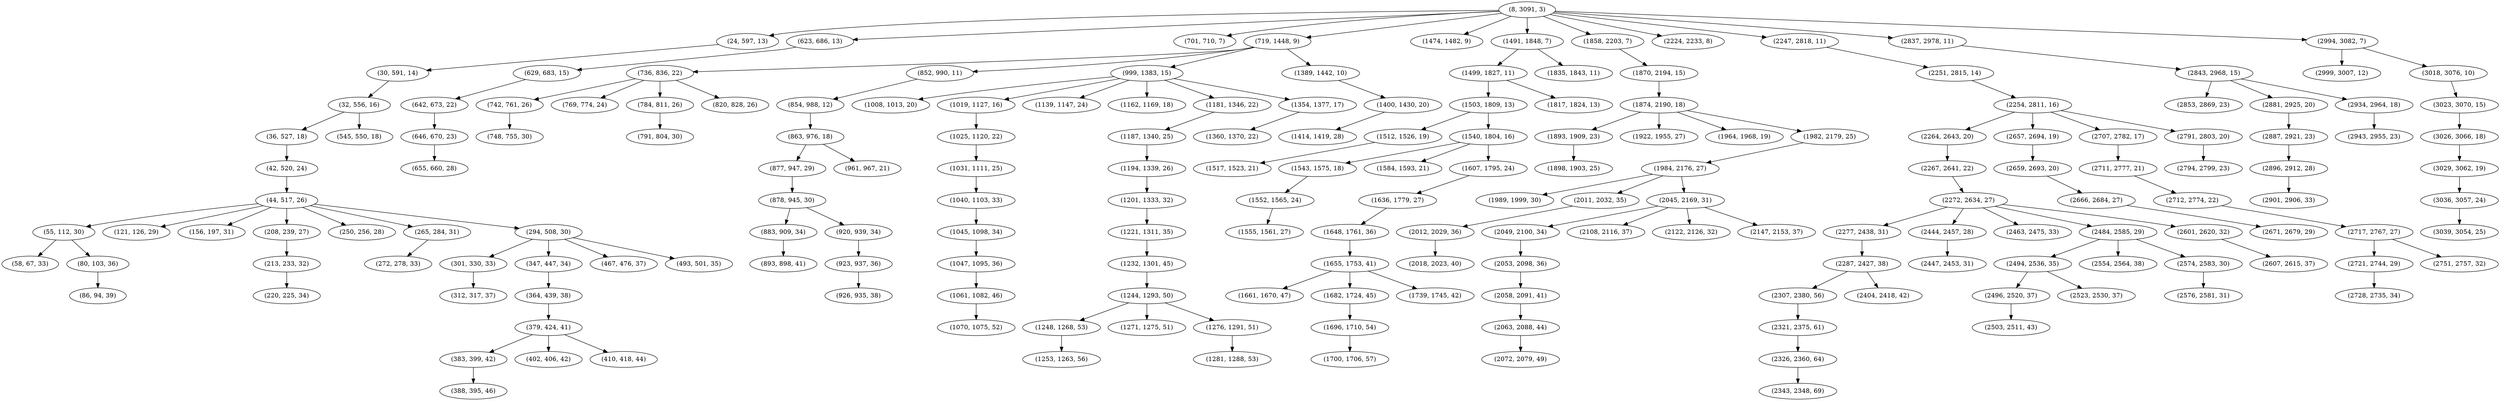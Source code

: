 digraph tree {
    "(8, 3091, 3)";
    "(24, 597, 13)";
    "(30, 591, 14)";
    "(32, 556, 16)";
    "(36, 527, 18)";
    "(42, 520, 24)";
    "(44, 517, 26)";
    "(55, 112, 30)";
    "(58, 67, 33)";
    "(80, 103, 36)";
    "(86, 94, 39)";
    "(121, 126, 29)";
    "(156, 197, 31)";
    "(208, 239, 27)";
    "(213, 233, 32)";
    "(220, 225, 34)";
    "(250, 256, 28)";
    "(265, 284, 31)";
    "(272, 278, 33)";
    "(294, 508, 30)";
    "(301, 330, 33)";
    "(312, 317, 37)";
    "(347, 447, 34)";
    "(364, 439, 38)";
    "(379, 424, 41)";
    "(383, 399, 42)";
    "(388, 395, 46)";
    "(402, 406, 42)";
    "(410, 418, 44)";
    "(467, 476, 37)";
    "(493, 501, 35)";
    "(545, 550, 18)";
    "(623, 686, 13)";
    "(629, 683, 15)";
    "(642, 673, 22)";
    "(646, 670, 23)";
    "(655, 660, 28)";
    "(701, 710, 7)";
    "(719, 1448, 9)";
    "(736, 836, 22)";
    "(742, 761, 26)";
    "(748, 755, 30)";
    "(769, 774, 24)";
    "(784, 811, 26)";
    "(791, 804, 30)";
    "(820, 828, 26)";
    "(852, 990, 11)";
    "(854, 988, 12)";
    "(863, 976, 18)";
    "(877, 947, 29)";
    "(878, 945, 30)";
    "(883, 909, 34)";
    "(893, 898, 41)";
    "(920, 939, 34)";
    "(923, 937, 36)";
    "(926, 935, 38)";
    "(961, 967, 21)";
    "(999, 1383, 15)";
    "(1008, 1013, 20)";
    "(1019, 1127, 16)";
    "(1025, 1120, 22)";
    "(1031, 1111, 25)";
    "(1040, 1103, 33)";
    "(1045, 1098, 34)";
    "(1047, 1095, 36)";
    "(1061, 1082, 46)";
    "(1070, 1075, 52)";
    "(1139, 1147, 24)";
    "(1162, 1169, 18)";
    "(1181, 1346, 22)";
    "(1187, 1340, 25)";
    "(1194, 1339, 26)";
    "(1201, 1333, 32)";
    "(1221, 1311, 35)";
    "(1232, 1301, 45)";
    "(1244, 1293, 50)";
    "(1248, 1268, 53)";
    "(1253, 1263, 56)";
    "(1271, 1275, 51)";
    "(1276, 1291, 51)";
    "(1281, 1288, 53)";
    "(1354, 1377, 17)";
    "(1360, 1370, 22)";
    "(1389, 1442, 10)";
    "(1400, 1430, 20)";
    "(1414, 1419, 28)";
    "(1474, 1482, 9)";
    "(1491, 1848, 7)";
    "(1499, 1827, 11)";
    "(1503, 1809, 13)";
    "(1512, 1526, 19)";
    "(1517, 1523, 21)";
    "(1540, 1804, 16)";
    "(1543, 1575, 18)";
    "(1552, 1565, 24)";
    "(1555, 1561, 27)";
    "(1584, 1593, 21)";
    "(1607, 1795, 24)";
    "(1636, 1779, 27)";
    "(1648, 1761, 36)";
    "(1655, 1753, 41)";
    "(1661, 1670, 47)";
    "(1682, 1724, 45)";
    "(1696, 1710, 54)";
    "(1700, 1706, 57)";
    "(1739, 1745, 42)";
    "(1817, 1824, 13)";
    "(1835, 1843, 11)";
    "(1858, 2203, 7)";
    "(1870, 2194, 15)";
    "(1874, 2190, 18)";
    "(1893, 1909, 23)";
    "(1898, 1903, 25)";
    "(1922, 1955, 27)";
    "(1964, 1968, 19)";
    "(1982, 2179, 25)";
    "(1984, 2176, 27)";
    "(1989, 1999, 30)";
    "(2011, 2032, 35)";
    "(2012, 2029, 36)";
    "(2018, 2023, 40)";
    "(2045, 2169, 31)";
    "(2049, 2100, 34)";
    "(2053, 2098, 36)";
    "(2058, 2091, 41)";
    "(2063, 2088, 44)";
    "(2072, 2079, 49)";
    "(2108, 2116, 37)";
    "(2122, 2126, 32)";
    "(2147, 2153, 37)";
    "(2224, 2233, 8)";
    "(2247, 2818, 11)";
    "(2251, 2815, 14)";
    "(2254, 2811, 16)";
    "(2264, 2643, 20)";
    "(2267, 2641, 22)";
    "(2272, 2634, 27)";
    "(2277, 2438, 31)";
    "(2287, 2427, 38)";
    "(2307, 2380, 56)";
    "(2321, 2375, 61)";
    "(2326, 2360, 64)";
    "(2343, 2348, 69)";
    "(2404, 2418, 42)";
    "(2444, 2457, 28)";
    "(2447, 2453, 31)";
    "(2463, 2475, 33)";
    "(2484, 2585, 29)";
    "(2494, 2536, 35)";
    "(2496, 2520, 37)";
    "(2503, 2511, 43)";
    "(2523, 2530, 37)";
    "(2554, 2564, 38)";
    "(2574, 2583, 30)";
    "(2576, 2581, 31)";
    "(2601, 2620, 32)";
    "(2607, 2615, 37)";
    "(2657, 2694, 19)";
    "(2659, 2693, 20)";
    "(2666, 2684, 27)";
    "(2671, 2679, 29)";
    "(2707, 2782, 17)";
    "(2711, 2777, 21)";
    "(2712, 2774, 22)";
    "(2717, 2767, 27)";
    "(2721, 2744, 29)";
    "(2728, 2735, 34)";
    "(2751, 2757, 32)";
    "(2791, 2803, 20)";
    "(2794, 2799, 23)";
    "(2837, 2978, 11)";
    "(2843, 2968, 15)";
    "(2853, 2869, 23)";
    "(2881, 2925, 20)";
    "(2887, 2921, 23)";
    "(2896, 2912, 28)";
    "(2901, 2906, 33)";
    "(2934, 2964, 18)";
    "(2943, 2955, 23)";
    "(2994, 3082, 7)";
    "(2999, 3007, 12)";
    "(3018, 3076, 10)";
    "(3023, 3070, 15)";
    "(3026, 3066, 18)";
    "(3029, 3062, 19)";
    "(3036, 3057, 24)";
    "(3039, 3054, 25)";
    "(8, 3091, 3)" -> "(24, 597, 13)";
    "(8, 3091, 3)" -> "(623, 686, 13)";
    "(8, 3091, 3)" -> "(701, 710, 7)";
    "(8, 3091, 3)" -> "(719, 1448, 9)";
    "(8, 3091, 3)" -> "(1474, 1482, 9)";
    "(8, 3091, 3)" -> "(1491, 1848, 7)";
    "(8, 3091, 3)" -> "(1858, 2203, 7)";
    "(8, 3091, 3)" -> "(2224, 2233, 8)";
    "(8, 3091, 3)" -> "(2247, 2818, 11)";
    "(8, 3091, 3)" -> "(2837, 2978, 11)";
    "(8, 3091, 3)" -> "(2994, 3082, 7)";
    "(24, 597, 13)" -> "(30, 591, 14)";
    "(30, 591, 14)" -> "(32, 556, 16)";
    "(32, 556, 16)" -> "(36, 527, 18)";
    "(32, 556, 16)" -> "(545, 550, 18)";
    "(36, 527, 18)" -> "(42, 520, 24)";
    "(42, 520, 24)" -> "(44, 517, 26)";
    "(44, 517, 26)" -> "(55, 112, 30)";
    "(44, 517, 26)" -> "(121, 126, 29)";
    "(44, 517, 26)" -> "(156, 197, 31)";
    "(44, 517, 26)" -> "(208, 239, 27)";
    "(44, 517, 26)" -> "(250, 256, 28)";
    "(44, 517, 26)" -> "(265, 284, 31)";
    "(44, 517, 26)" -> "(294, 508, 30)";
    "(55, 112, 30)" -> "(58, 67, 33)";
    "(55, 112, 30)" -> "(80, 103, 36)";
    "(80, 103, 36)" -> "(86, 94, 39)";
    "(208, 239, 27)" -> "(213, 233, 32)";
    "(213, 233, 32)" -> "(220, 225, 34)";
    "(265, 284, 31)" -> "(272, 278, 33)";
    "(294, 508, 30)" -> "(301, 330, 33)";
    "(294, 508, 30)" -> "(347, 447, 34)";
    "(294, 508, 30)" -> "(467, 476, 37)";
    "(294, 508, 30)" -> "(493, 501, 35)";
    "(301, 330, 33)" -> "(312, 317, 37)";
    "(347, 447, 34)" -> "(364, 439, 38)";
    "(364, 439, 38)" -> "(379, 424, 41)";
    "(379, 424, 41)" -> "(383, 399, 42)";
    "(379, 424, 41)" -> "(402, 406, 42)";
    "(379, 424, 41)" -> "(410, 418, 44)";
    "(383, 399, 42)" -> "(388, 395, 46)";
    "(623, 686, 13)" -> "(629, 683, 15)";
    "(629, 683, 15)" -> "(642, 673, 22)";
    "(642, 673, 22)" -> "(646, 670, 23)";
    "(646, 670, 23)" -> "(655, 660, 28)";
    "(719, 1448, 9)" -> "(736, 836, 22)";
    "(719, 1448, 9)" -> "(852, 990, 11)";
    "(719, 1448, 9)" -> "(999, 1383, 15)";
    "(719, 1448, 9)" -> "(1389, 1442, 10)";
    "(736, 836, 22)" -> "(742, 761, 26)";
    "(736, 836, 22)" -> "(769, 774, 24)";
    "(736, 836, 22)" -> "(784, 811, 26)";
    "(736, 836, 22)" -> "(820, 828, 26)";
    "(742, 761, 26)" -> "(748, 755, 30)";
    "(784, 811, 26)" -> "(791, 804, 30)";
    "(852, 990, 11)" -> "(854, 988, 12)";
    "(854, 988, 12)" -> "(863, 976, 18)";
    "(863, 976, 18)" -> "(877, 947, 29)";
    "(863, 976, 18)" -> "(961, 967, 21)";
    "(877, 947, 29)" -> "(878, 945, 30)";
    "(878, 945, 30)" -> "(883, 909, 34)";
    "(878, 945, 30)" -> "(920, 939, 34)";
    "(883, 909, 34)" -> "(893, 898, 41)";
    "(920, 939, 34)" -> "(923, 937, 36)";
    "(923, 937, 36)" -> "(926, 935, 38)";
    "(999, 1383, 15)" -> "(1008, 1013, 20)";
    "(999, 1383, 15)" -> "(1019, 1127, 16)";
    "(999, 1383, 15)" -> "(1139, 1147, 24)";
    "(999, 1383, 15)" -> "(1162, 1169, 18)";
    "(999, 1383, 15)" -> "(1181, 1346, 22)";
    "(999, 1383, 15)" -> "(1354, 1377, 17)";
    "(1019, 1127, 16)" -> "(1025, 1120, 22)";
    "(1025, 1120, 22)" -> "(1031, 1111, 25)";
    "(1031, 1111, 25)" -> "(1040, 1103, 33)";
    "(1040, 1103, 33)" -> "(1045, 1098, 34)";
    "(1045, 1098, 34)" -> "(1047, 1095, 36)";
    "(1047, 1095, 36)" -> "(1061, 1082, 46)";
    "(1061, 1082, 46)" -> "(1070, 1075, 52)";
    "(1181, 1346, 22)" -> "(1187, 1340, 25)";
    "(1187, 1340, 25)" -> "(1194, 1339, 26)";
    "(1194, 1339, 26)" -> "(1201, 1333, 32)";
    "(1201, 1333, 32)" -> "(1221, 1311, 35)";
    "(1221, 1311, 35)" -> "(1232, 1301, 45)";
    "(1232, 1301, 45)" -> "(1244, 1293, 50)";
    "(1244, 1293, 50)" -> "(1248, 1268, 53)";
    "(1244, 1293, 50)" -> "(1271, 1275, 51)";
    "(1244, 1293, 50)" -> "(1276, 1291, 51)";
    "(1248, 1268, 53)" -> "(1253, 1263, 56)";
    "(1276, 1291, 51)" -> "(1281, 1288, 53)";
    "(1354, 1377, 17)" -> "(1360, 1370, 22)";
    "(1389, 1442, 10)" -> "(1400, 1430, 20)";
    "(1400, 1430, 20)" -> "(1414, 1419, 28)";
    "(1491, 1848, 7)" -> "(1499, 1827, 11)";
    "(1491, 1848, 7)" -> "(1835, 1843, 11)";
    "(1499, 1827, 11)" -> "(1503, 1809, 13)";
    "(1499, 1827, 11)" -> "(1817, 1824, 13)";
    "(1503, 1809, 13)" -> "(1512, 1526, 19)";
    "(1503, 1809, 13)" -> "(1540, 1804, 16)";
    "(1512, 1526, 19)" -> "(1517, 1523, 21)";
    "(1540, 1804, 16)" -> "(1543, 1575, 18)";
    "(1540, 1804, 16)" -> "(1584, 1593, 21)";
    "(1540, 1804, 16)" -> "(1607, 1795, 24)";
    "(1543, 1575, 18)" -> "(1552, 1565, 24)";
    "(1552, 1565, 24)" -> "(1555, 1561, 27)";
    "(1607, 1795, 24)" -> "(1636, 1779, 27)";
    "(1636, 1779, 27)" -> "(1648, 1761, 36)";
    "(1648, 1761, 36)" -> "(1655, 1753, 41)";
    "(1655, 1753, 41)" -> "(1661, 1670, 47)";
    "(1655, 1753, 41)" -> "(1682, 1724, 45)";
    "(1655, 1753, 41)" -> "(1739, 1745, 42)";
    "(1682, 1724, 45)" -> "(1696, 1710, 54)";
    "(1696, 1710, 54)" -> "(1700, 1706, 57)";
    "(1858, 2203, 7)" -> "(1870, 2194, 15)";
    "(1870, 2194, 15)" -> "(1874, 2190, 18)";
    "(1874, 2190, 18)" -> "(1893, 1909, 23)";
    "(1874, 2190, 18)" -> "(1922, 1955, 27)";
    "(1874, 2190, 18)" -> "(1964, 1968, 19)";
    "(1874, 2190, 18)" -> "(1982, 2179, 25)";
    "(1893, 1909, 23)" -> "(1898, 1903, 25)";
    "(1982, 2179, 25)" -> "(1984, 2176, 27)";
    "(1984, 2176, 27)" -> "(1989, 1999, 30)";
    "(1984, 2176, 27)" -> "(2011, 2032, 35)";
    "(1984, 2176, 27)" -> "(2045, 2169, 31)";
    "(2011, 2032, 35)" -> "(2012, 2029, 36)";
    "(2012, 2029, 36)" -> "(2018, 2023, 40)";
    "(2045, 2169, 31)" -> "(2049, 2100, 34)";
    "(2045, 2169, 31)" -> "(2108, 2116, 37)";
    "(2045, 2169, 31)" -> "(2122, 2126, 32)";
    "(2045, 2169, 31)" -> "(2147, 2153, 37)";
    "(2049, 2100, 34)" -> "(2053, 2098, 36)";
    "(2053, 2098, 36)" -> "(2058, 2091, 41)";
    "(2058, 2091, 41)" -> "(2063, 2088, 44)";
    "(2063, 2088, 44)" -> "(2072, 2079, 49)";
    "(2247, 2818, 11)" -> "(2251, 2815, 14)";
    "(2251, 2815, 14)" -> "(2254, 2811, 16)";
    "(2254, 2811, 16)" -> "(2264, 2643, 20)";
    "(2254, 2811, 16)" -> "(2657, 2694, 19)";
    "(2254, 2811, 16)" -> "(2707, 2782, 17)";
    "(2254, 2811, 16)" -> "(2791, 2803, 20)";
    "(2264, 2643, 20)" -> "(2267, 2641, 22)";
    "(2267, 2641, 22)" -> "(2272, 2634, 27)";
    "(2272, 2634, 27)" -> "(2277, 2438, 31)";
    "(2272, 2634, 27)" -> "(2444, 2457, 28)";
    "(2272, 2634, 27)" -> "(2463, 2475, 33)";
    "(2272, 2634, 27)" -> "(2484, 2585, 29)";
    "(2272, 2634, 27)" -> "(2601, 2620, 32)";
    "(2277, 2438, 31)" -> "(2287, 2427, 38)";
    "(2287, 2427, 38)" -> "(2307, 2380, 56)";
    "(2287, 2427, 38)" -> "(2404, 2418, 42)";
    "(2307, 2380, 56)" -> "(2321, 2375, 61)";
    "(2321, 2375, 61)" -> "(2326, 2360, 64)";
    "(2326, 2360, 64)" -> "(2343, 2348, 69)";
    "(2444, 2457, 28)" -> "(2447, 2453, 31)";
    "(2484, 2585, 29)" -> "(2494, 2536, 35)";
    "(2484, 2585, 29)" -> "(2554, 2564, 38)";
    "(2484, 2585, 29)" -> "(2574, 2583, 30)";
    "(2494, 2536, 35)" -> "(2496, 2520, 37)";
    "(2494, 2536, 35)" -> "(2523, 2530, 37)";
    "(2496, 2520, 37)" -> "(2503, 2511, 43)";
    "(2574, 2583, 30)" -> "(2576, 2581, 31)";
    "(2601, 2620, 32)" -> "(2607, 2615, 37)";
    "(2657, 2694, 19)" -> "(2659, 2693, 20)";
    "(2659, 2693, 20)" -> "(2666, 2684, 27)";
    "(2666, 2684, 27)" -> "(2671, 2679, 29)";
    "(2707, 2782, 17)" -> "(2711, 2777, 21)";
    "(2711, 2777, 21)" -> "(2712, 2774, 22)";
    "(2712, 2774, 22)" -> "(2717, 2767, 27)";
    "(2717, 2767, 27)" -> "(2721, 2744, 29)";
    "(2717, 2767, 27)" -> "(2751, 2757, 32)";
    "(2721, 2744, 29)" -> "(2728, 2735, 34)";
    "(2791, 2803, 20)" -> "(2794, 2799, 23)";
    "(2837, 2978, 11)" -> "(2843, 2968, 15)";
    "(2843, 2968, 15)" -> "(2853, 2869, 23)";
    "(2843, 2968, 15)" -> "(2881, 2925, 20)";
    "(2843, 2968, 15)" -> "(2934, 2964, 18)";
    "(2881, 2925, 20)" -> "(2887, 2921, 23)";
    "(2887, 2921, 23)" -> "(2896, 2912, 28)";
    "(2896, 2912, 28)" -> "(2901, 2906, 33)";
    "(2934, 2964, 18)" -> "(2943, 2955, 23)";
    "(2994, 3082, 7)" -> "(2999, 3007, 12)";
    "(2994, 3082, 7)" -> "(3018, 3076, 10)";
    "(3018, 3076, 10)" -> "(3023, 3070, 15)";
    "(3023, 3070, 15)" -> "(3026, 3066, 18)";
    "(3026, 3066, 18)" -> "(3029, 3062, 19)";
    "(3029, 3062, 19)" -> "(3036, 3057, 24)";
    "(3036, 3057, 24)" -> "(3039, 3054, 25)";
}

